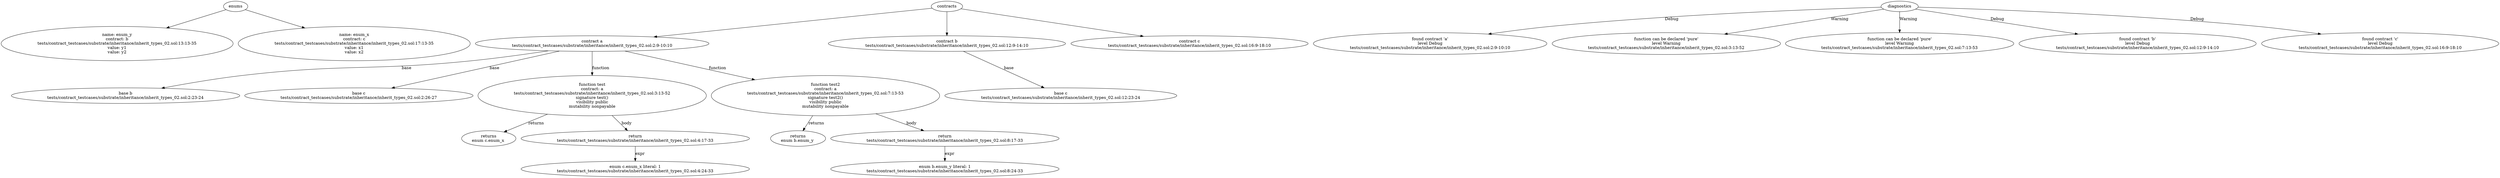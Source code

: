 strict digraph "tests/contract_testcases/substrate/inheritance/inherit_types_02.sol" {
	enum_y [label="name: enum_y\ncontract: b\ntests/contract_testcases/substrate/inheritance/inherit_types_02.sol:13:13-35\nvalue: y1\nvalue: y2"]
	enum_x [label="name: enum_x\ncontract: c\ntests/contract_testcases/substrate/inheritance/inherit_types_02.sol:17:13-35\nvalue: x1\nvalue: x2"]
	contract [label="contract a\ntests/contract_testcases/substrate/inheritance/inherit_types_02.sol:2:9-10:10"]
	base [label="base b\ntests/contract_testcases/substrate/inheritance/inherit_types_02.sol:2:23-24"]
	base_6 [label="base c\ntests/contract_testcases/substrate/inheritance/inherit_types_02.sol:2:26-27"]
	test [label="function test\ncontract: a\ntests/contract_testcases/substrate/inheritance/inherit_types_02.sol:3:13-52\nsignature test()\nvisibility public\nmutability nonpayable"]
	returns [label="returns\nenum c.enum_x "]
	return [label="return\ntests/contract_testcases/substrate/inheritance/inherit_types_02.sol:4:17-33"]
	number_literal [label="enum c.enum_x literal: 1\ntests/contract_testcases/substrate/inheritance/inherit_types_02.sol:4:24-33"]
	test2 [label="function test2\ncontract: a\ntests/contract_testcases/substrate/inheritance/inherit_types_02.sol:7:13-53\nsignature test2()\nvisibility public\nmutability nonpayable"]
	returns_12 [label="returns\nenum b.enum_y "]
	return_13 [label="return\ntests/contract_testcases/substrate/inheritance/inherit_types_02.sol:8:17-33"]
	number_literal_14 [label="enum b.enum_y literal: 1\ntests/contract_testcases/substrate/inheritance/inherit_types_02.sol:8:24-33"]
	contract_15 [label="contract b\ntests/contract_testcases/substrate/inheritance/inherit_types_02.sol:12:9-14:10"]
	base_16 [label="base c\ntests/contract_testcases/substrate/inheritance/inherit_types_02.sol:12:23-24"]
	contract_17 [label="contract c\ntests/contract_testcases/substrate/inheritance/inherit_types_02.sol:16:9-18:10"]
	diagnostic [label="found contract 'a'\nlevel Debug\ntests/contract_testcases/substrate/inheritance/inherit_types_02.sol:2:9-10:10"]
	diagnostic_20 [label="function can be declared 'pure'\nlevel Warning\ntests/contract_testcases/substrate/inheritance/inherit_types_02.sol:3:13-52"]
	diagnostic_21 [label="function can be declared 'pure'\nlevel Warning\ntests/contract_testcases/substrate/inheritance/inherit_types_02.sol:7:13-53"]
	diagnostic_22 [label="found contract 'b'\nlevel Debug\ntests/contract_testcases/substrate/inheritance/inherit_types_02.sol:12:9-14:10"]
	diagnostic_23 [label="found contract 'c'\nlevel Debug\ntests/contract_testcases/substrate/inheritance/inherit_types_02.sol:16:9-18:10"]
	enums -> enum_y
	enums -> enum_x
	contracts -> contract
	contract -> base [label="base"]
	contract -> base_6 [label="base"]
	contract -> test [label="function"]
	test -> returns [label="returns"]
	test -> return [label="body"]
	return -> number_literal [label="expr"]
	contract -> test2 [label="function"]
	test2 -> returns_12 [label="returns"]
	test2 -> return_13 [label="body"]
	return_13 -> number_literal_14 [label="expr"]
	contracts -> contract_15
	contract_15 -> base_16 [label="base"]
	contracts -> contract_17
	diagnostics -> diagnostic [label="Debug"]
	diagnostics -> diagnostic_20 [label="Warning"]
	diagnostics -> diagnostic_21 [label="Warning"]
	diagnostics -> diagnostic_22 [label="Debug"]
	diagnostics -> diagnostic_23 [label="Debug"]
}
